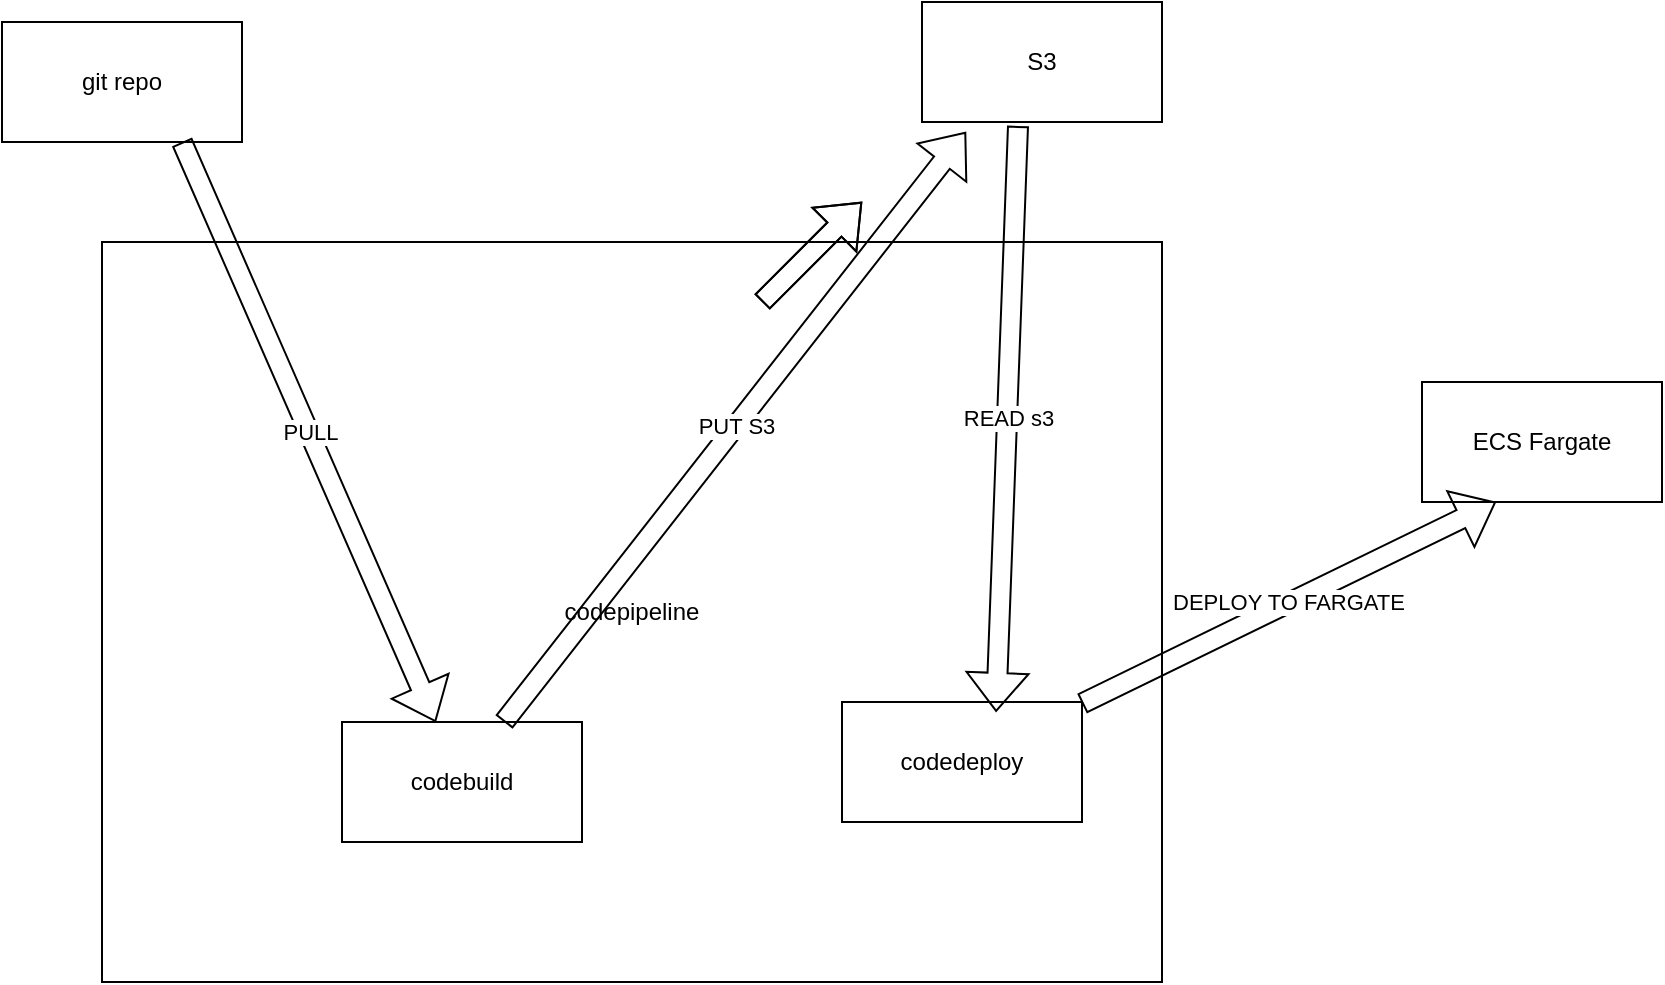 <mxfile version="26.0.6">
  <diagram name="Page-1" id="tkPbOlIVYCc7z6LZKQDi">
    <mxGraphModel dx="1194" dy="708" grid="1" gridSize="10" guides="1" tooltips="1" connect="1" arrows="1" fold="1" page="1" pageScale="1" pageWidth="850" pageHeight="1100" math="0" shadow="0">
      <root>
        <mxCell id="0" />
        <mxCell id="1" parent="0" />
        <mxCell id="nr_lRK3BcsNVmrG0WNdg-1" value="git repo" style="rounded=0;whiteSpace=wrap;html=1;" vertex="1" parent="1">
          <mxGeometry x="20" y="20" width="120" height="60" as="geometry" />
        </mxCell>
        <mxCell id="nr_lRK3BcsNVmrG0WNdg-2" value="codepipeline" style="rounded=0;whiteSpace=wrap;html=1;" vertex="1" parent="1">
          <mxGeometry x="70" y="130" width="530" height="370" as="geometry" />
        </mxCell>
        <mxCell id="nr_lRK3BcsNVmrG0WNdg-3" value="codebuild" style="rounded=0;whiteSpace=wrap;html=1;" vertex="1" parent="1">
          <mxGeometry x="190" y="370" width="120" height="60" as="geometry" />
        </mxCell>
        <mxCell id="nr_lRK3BcsNVmrG0WNdg-4" value="codedeploy" style="rounded=0;whiteSpace=wrap;html=1;" vertex="1" parent="1">
          <mxGeometry x="440" y="360" width="120" height="60" as="geometry" />
        </mxCell>
        <mxCell id="nr_lRK3BcsNVmrG0WNdg-5" value="S3" style="rounded=0;whiteSpace=wrap;html=1;" vertex="1" parent="1">
          <mxGeometry x="480" y="10" width="120" height="60" as="geometry" />
        </mxCell>
        <mxCell id="nr_lRK3BcsNVmrG0WNdg-6" value="ECS Fargate" style="rounded=0;whiteSpace=wrap;html=1;" vertex="1" parent="1">
          <mxGeometry x="730" y="200" width="120" height="60" as="geometry" />
        </mxCell>
        <mxCell id="nr_lRK3BcsNVmrG0WNdg-7" value="PULL" style="shape=flexArrow;endArrow=classic;html=1;rounded=0;exitX=0.75;exitY=1;exitDx=0;exitDy=0;" edge="1" parent="1" source="nr_lRK3BcsNVmrG0WNdg-1" target="nr_lRK3BcsNVmrG0WNdg-3">
          <mxGeometry width="50" height="50" relative="1" as="geometry">
            <mxPoint x="120" y="250" as="sourcePoint" />
            <mxPoint x="170" y="200" as="targetPoint" />
          </mxGeometry>
        </mxCell>
        <mxCell id="nr_lRK3BcsNVmrG0WNdg-8" value="PUT S3" style="shape=flexArrow;endArrow=classic;html=1;rounded=0;exitX=0.675;exitY=0;exitDx=0;exitDy=0;exitPerimeter=0;entryX=0.183;entryY=1.083;entryDx=0;entryDy=0;entryPerimeter=0;" edge="1" parent="1" source="nr_lRK3BcsNVmrG0WNdg-3" target="nr_lRK3BcsNVmrG0WNdg-5">
          <mxGeometry width="50" height="50" relative="1" as="geometry">
            <mxPoint x="400" y="160" as="sourcePoint" />
            <mxPoint x="450" y="110" as="targetPoint" />
          </mxGeometry>
        </mxCell>
        <mxCell id="nr_lRK3BcsNVmrG0WNdg-9" value="READ s3" style="shape=flexArrow;endArrow=classic;html=1;rounded=0;exitX=0.4;exitY=1.033;exitDx=0;exitDy=0;exitPerimeter=0;entryX=0.642;entryY=0.083;entryDx=0;entryDy=0;entryPerimeter=0;" edge="1" parent="1" source="nr_lRK3BcsNVmrG0WNdg-5" target="nr_lRK3BcsNVmrG0WNdg-4">
          <mxGeometry width="50" height="50" relative="1" as="geometry">
            <mxPoint x="500" y="280" as="sourcePoint" />
            <mxPoint x="550" y="230" as="targetPoint" />
          </mxGeometry>
        </mxCell>
        <mxCell id="nr_lRK3BcsNVmrG0WNdg-10" value="" style="shape=flexArrow;endArrow=classic;html=1;rounded=0;" edge="1" parent="1">
          <mxGeometry width="50" height="50" relative="1" as="geometry">
            <mxPoint x="400" y="160" as="sourcePoint" />
            <mxPoint x="450" y="110" as="targetPoint" />
          </mxGeometry>
        </mxCell>
        <mxCell id="nr_lRK3BcsNVmrG0WNdg-12" value="" style="shape=flexArrow;endArrow=classic;html=1;rounded=0;" edge="1" parent="1">
          <mxGeometry width="50" height="50" relative="1" as="geometry">
            <mxPoint x="400" y="160" as="sourcePoint" />
            <mxPoint x="450" y="110" as="targetPoint" />
          </mxGeometry>
        </mxCell>
        <mxCell id="nr_lRK3BcsNVmrG0WNdg-13" value="DEPLOY TO FARGATE" style="shape=flexArrow;endArrow=classic;html=1;rounded=0;entryX=0.308;entryY=1;entryDx=0;entryDy=0;entryPerimeter=0;" edge="1" parent="1" source="nr_lRK3BcsNVmrG0WNdg-4" target="nr_lRK3BcsNVmrG0WNdg-6">
          <mxGeometry width="50" height="50" relative="1" as="geometry">
            <mxPoint x="570" y="390" as="sourcePoint" />
            <mxPoint x="620" y="340" as="targetPoint" />
          </mxGeometry>
        </mxCell>
      </root>
    </mxGraphModel>
  </diagram>
</mxfile>
